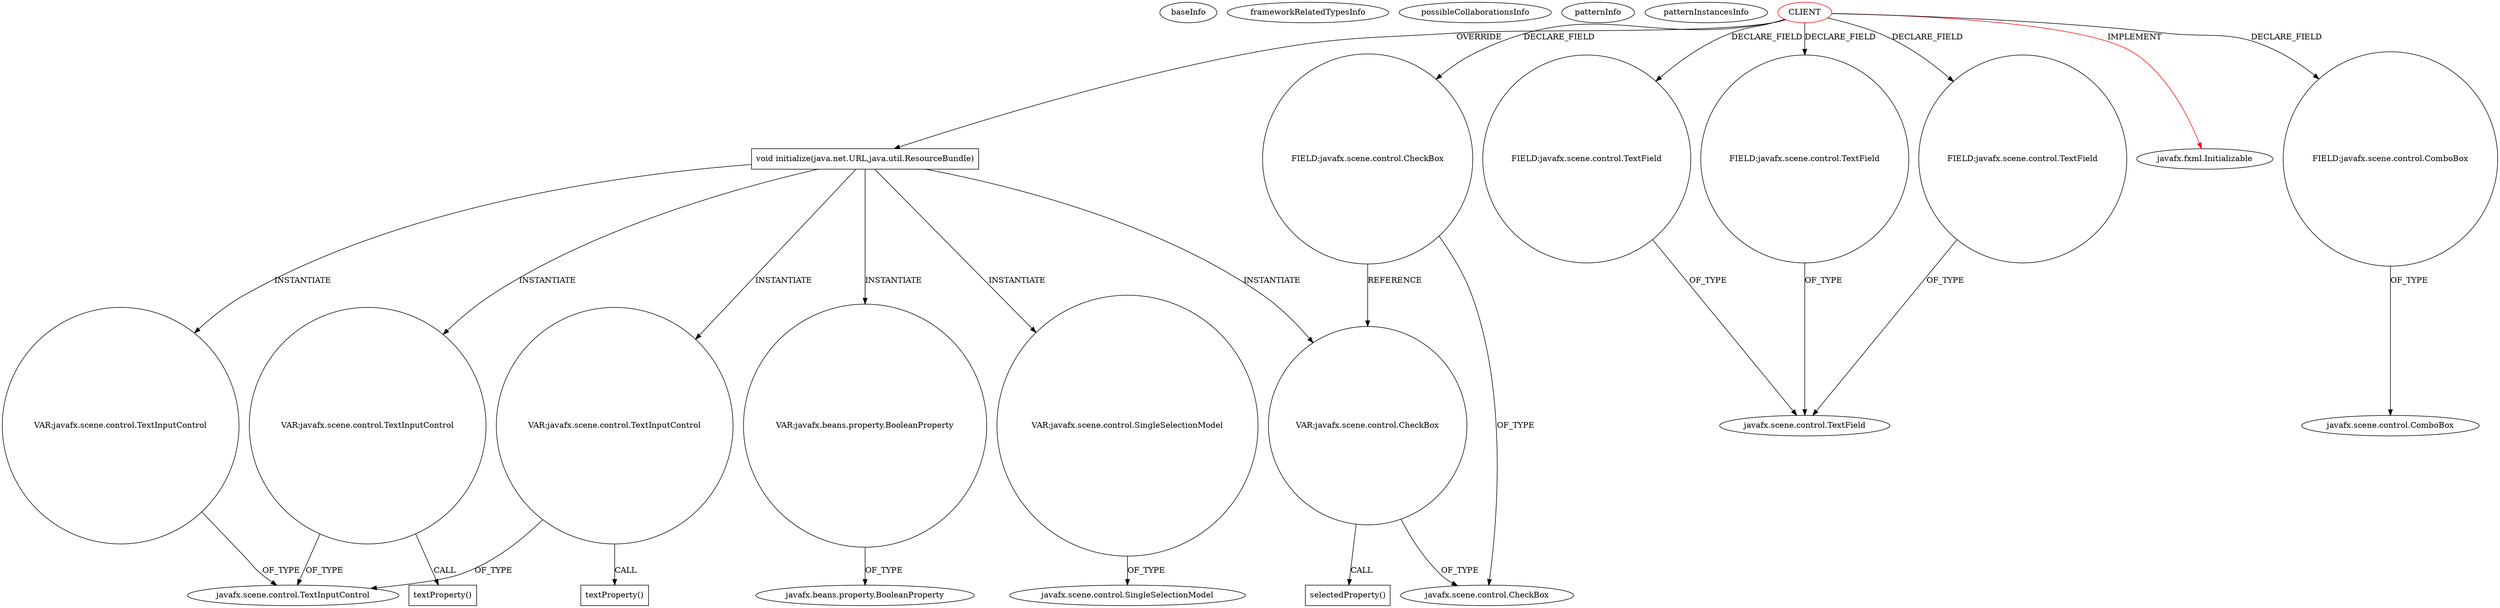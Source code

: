 digraph {
baseInfo[graphId=2103,category="pattern",isAnonymous=false,possibleRelation=false]
frameworkRelatedTypesInfo[0="javafx.fxml.Initializable"]
possibleCollaborationsInfo[]
patternInfo[frequency=2.0,patternRootClient=0]
patternInstancesInfo[0="magomar-jfxpojobinding~/magomar-jfxpojobinding/jfxpojobinding-master/src/main/java/jfxpojobinding/SimpleViewController.java~SimpleViewController~3518",1="bianconejo-CEFX~/bianconejo-CEFX/CEFX-master/src/cefx/CECommandeController.java~CECommandeController~2084"]
42[label="javafx.beans.property.BooleanProperty",vertexType="FRAMEWORK_CLASS_TYPE",isFrameworkType=false]
40[label="VAR:javafx.beans.property.BooleanProperty",vertexType="VARIABLE_EXPRESION",isFrameworkType=false,shape=circle]
18[label="void initialize(java.net.URL,java.util.ResourceBundle)",vertexType="OVERRIDING_METHOD_DECLARATION",isFrameworkType=false,shape=box]
0[label="CLIENT",vertexType="ROOT_CLIENT_CLASS_DECLARATION",isFrameworkType=false,color=red]
28[label="VAR:javafx.scene.control.TextInputControl",vertexType="VARIABLE_EXPRESION",isFrameworkType=false,shape=circle]
49[label="VAR:javafx.scene.control.TextInputControl",vertexType="VARIABLE_EXPRESION",isFrameworkType=false,shape=circle]
37[label="VAR:javafx.scene.control.TextInputControl",vertexType="VARIABLE_EXPRESION",isFrameworkType=false,shape=circle]
30[label="javafx.scene.control.TextInputControl",vertexType="FRAMEWORK_CLASS_TYPE",isFrameworkType=false]
8[label="FIELD:javafx.scene.control.TextField",vertexType="FIELD_DECLARATION",isFrameworkType=false,shape=circle]
14[label="FIELD:javafx.scene.control.TextField",vertexType="FIELD_DECLARATION",isFrameworkType=false,shape=circle]
4[label="FIELD:javafx.scene.control.TextField",vertexType="FIELD_DECLARATION",isFrameworkType=false,shape=circle]
50[label="textProperty()",vertexType="INSIDE_CALL",isFrameworkType=false,shape=box]
38[label="textProperty()",vertexType="INSIDE_CALL",isFrameworkType=false,shape=box]
2[label="FIELD:javafx.scene.control.CheckBox",vertexType="FIELD_DECLARATION",isFrameworkType=false,shape=circle]
1[label="javafx.fxml.Initializable",vertexType="FRAMEWORK_INTERFACE_TYPE",isFrameworkType=false]
10[label="FIELD:javafx.scene.control.ComboBox",vertexType="FIELD_DECLARATION",isFrameworkType=false,shape=circle]
11[label="javafx.scene.control.ComboBox",vertexType="FRAMEWORK_CLASS_TYPE",isFrameworkType=false]
43[label="VAR:javafx.scene.control.CheckBox",vertexType="VARIABLE_EXPRESION",isFrameworkType=false,shape=circle]
44[label="selectedProperty()",vertexType="INSIDE_CALL",isFrameworkType=false,shape=box]
5[label="javafx.scene.control.TextField",vertexType="FRAMEWORK_CLASS_TYPE",isFrameworkType=false]
60[label="VAR:javafx.scene.control.SingleSelectionModel",vertexType="VARIABLE_EXPRESION",isFrameworkType=false,shape=circle]
62[label="javafx.scene.control.SingleSelectionModel",vertexType="FRAMEWORK_CLASS_TYPE",isFrameworkType=false]
3[label="javafx.scene.control.CheckBox",vertexType="FRAMEWORK_CLASS_TYPE",isFrameworkType=false]
0->14[label="DECLARE_FIELD"]
18->37[label="INSTANTIATE"]
43->44[label="CALL"]
28->30[label="OF_TYPE"]
18->60[label="INSTANTIATE"]
49->30[label="OF_TYPE"]
0->10[label="DECLARE_FIELD"]
49->50[label="CALL"]
0->2[label="DECLARE_FIELD"]
2->3[label="OF_TYPE"]
2->43[label="REFERENCE"]
18->40[label="INSTANTIATE"]
10->11[label="OF_TYPE"]
14->5[label="OF_TYPE"]
0->1[label="IMPLEMENT",color=red]
40->42[label="OF_TYPE"]
18->43[label="INSTANTIATE"]
0->18[label="OVERRIDE"]
18->28[label="INSTANTIATE"]
37->38[label="CALL"]
0->4[label="DECLARE_FIELD"]
0->8[label="DECLARE_FIELD"]
43->3[label="OF_TYPE"]
60->62[label="OF_TYPE"]
18->49[label="INSTANTIATE"]
8->5[label="OF_TYPE"]
37->30[label="OF_TYPE"]
4->5[label="OF_TYPE"]
}
